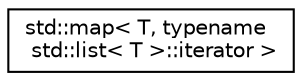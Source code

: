 digraph "Graphical Class Hierarchy"
{
  edge [fontname="Helvetica",fontsize="10",labelfontname="Helvetica",labelfontsize="10"];
  node [fontname="Helvetica",fontsize="10",shape=record];
  rankdir="LR";
  Node0 [label="std::map\< T, typename\l std::list\< T \>::iterator \>",height=0.2,width=0.4,color="black", fillcolor="white", style="filled",URL="$classstd_1_1map.html"];
}
